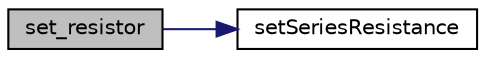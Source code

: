 digraph "set_resistor"
{
 // INTERACTIVE_SVG=YES
  edge [fontname="Helvetica",fontsize="10",labelfontname="Helvetica",labelfontsize="10"];
  node [fontname="Helvetica",fontsize="10",shape=record];
  rankdir="LR";
  Node20 [label="set_resistor",height=0.2,width=0.4,color="black", fillcolor="grey75", style="filled", fontcolor="black"];
  Node20 -> Node21 [color="midnightblue",fontsize="10",style="solid",fontname="Helvetica"];
  Node21 [label="setSeriesResistance",height=0.2,width=0.4,color="black", fillcolor="white", style="filled",URL="$cell_8c.html#a76dbe91dc537df1de4797efbebfe7879",tooltip="set Series Resistance of the cell "];
}
